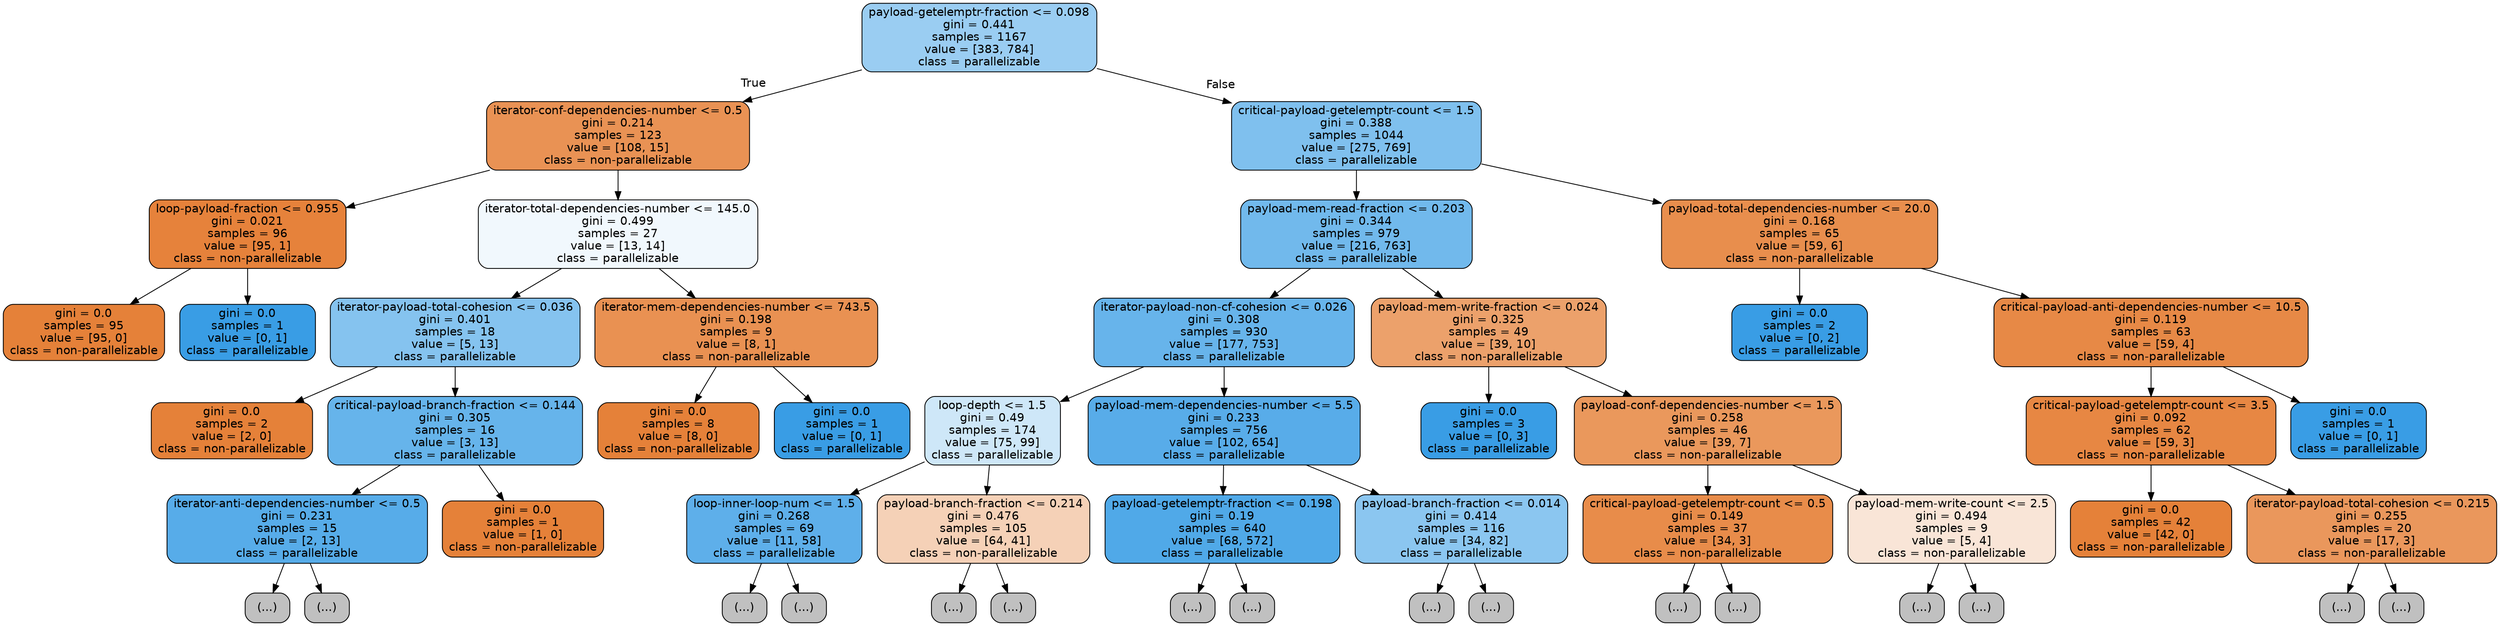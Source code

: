 digraph Tree {
node [shape=box, style="filled, rounded", color="black", fontname=helvetica] ;
edge [fontname=helvetica] ;
0 [label="payload-getelemptr-fraction <= 0.098\ngini = 0.441\nsamples = 1167\nvalue = [383, 784]\nclass = parallelizable", fillcolor="#399de582"] ;
1 [label="iterator-conf-dependencies-number <= 0.5\ngini = 0.214\nsamples = 123\nvalue = [108, 15]\nclass = non-parallelizable", fillcolor="#e58139dc"] ;
0 -> 1 [labeldistance=2.5, labelangle=45, headlabel="True"] ;
2 [label="loop-payload-fraction <= 0.955\ngini = 0.021\nsamples = 96\nvalue = [95, 1]\nclass = non-parallelizable", fillcolor="#e58139fc"] ;
1 -> 2 ;
3 [label="gini = 0.0\nsamples = 95\nvalue = [95, 0]\nclass = non-parallelizable", fillcolor="#e58139ff"] ;
2 -> 3 ;
4 [label="gini = 0.0\nsamples = 1\nvalue = [0, 1]\nclass = parallelizable", fillcolor="#399de5ff"] ;
2 -> 4 ;
5 [label="iterator-total-dependencies-number <= 145.0\ngini = 0.499\nsamples = 27\nvalue = [13, 14]\nclass = parallelizable", fillcolor="#399de512"] ;
1 -> 5 ;
6 [label="iterator-payload-total-cohesion <= 0.036\ngini = 0.401\nsamples = 18\nvalue = [5, 13]\nclass = parallelizable", fillcolor="#399de59d"] ;
5 -> 6 ;
7 [label="gini = 0.0\nsamples = 2\nvalue = [2, 0]\nclass = non-parallelizable", fillcolor="#e58139ff"] ;
6 -> 7 ;
8 [label="critical-payload-branch-fraction <= 0.144\ngini = 0.305\nsamples = 16\nvalue = [3, 13]\nclass = parallelizable", fillcolor="#399de5c4"] ;
6 -> 8 ;
9 [label="iterator-anti-dependencies-number <= 0.5\ngini = 0.231\nsamples = 15\nvalue = [2, 13]\nclass = parallelizable", fillcolor="#399de5d8"] ;
8 -> 9 ;
10 [label="(...)", fillcolor="#C0C0C0"] ;
9 -> 10 ;
15 [label="(...)", fillcolor="#C0C0C0"] ;
9 -> 15 ;
16 [label="gini = 0.0\nsamples = 1\nvalue = [1, 0]\nclass = non-parallelizable", fillcolor="#e58139ff"] ;
8 -> 16 ;
17 [label="iterator-mem-dependencies-number <= 743.5\ngini = 0.198\nsamples = 9\nvalue = [8, 1]\nclass = non-parallelizable", fillcolor="#e58139df"] ;
5 -> 17 ;
18 [label="gini = 0.0\nsamples = 8\nvalue = [8, 0]\nclass = non-parallelizable", fillcolor="#e58139ff"] ;
17 -> 18 ;
19 [label="gini = 0.0\nsamples = 1\nvalue = [0, 1]\nclass = parallelizable", fillcolor="#399de5ff"] ;
17 -> 19 ;
20 [label="critical-payload-getelemptr-count <= 1.5\ngini = 0.388\nsamples = 1044\nvalue = [275, 769]\nclass = parallelizable", fillcolor="#399de5a4"] ;
0 -> 20 [labeldistance=2.5, labelangle=-45, headlabel="False"] ;
21 [label="payload-mem-read-fraction <= 0.203\ngini = 0.344\nsamples = 979\nvalue = [216, 763]\nclass = parallelizable", fillcolor="#399de5b7"] ;
20 -> 21 ;
22 [label="iterator-payload-non-cf-cohesion <= 0.026\ngini = 0.308\nsamples = 930\nvalue = [177, 753]\nclass = parallelizable", fillcolor="#399de5c3"] ;
21 -> 22 ;
23 [label="loop-depth <= 1.5\ngini = 0.49\nsamples = 174\nvalue = [75, 99]\nclass = parallelizable", fillcolor="#399de53e"] ;
22 -> 23 ;
24 [label="loop-inner-loop-num <= 1.5\ngini = 0.268\nsamples = 69\nvalue = [11, 58]\nclass = parallelizable", fillcolor="#399de5cf"] ;
23 -> 24 ;
25 [label="(...)", fillcolor="#C0C0C0"] ;
24 -> 25 ;
30 [label="(...)", fillcolor="#C0C0C0"] ;
24 -> 30 ;
41 [label="payload-branch-fraction <= 0.214\ngini = 0.476\nsamples = 105\nvalue = [64, 41]\nclass = non-parallelizable", fillcolor="#e581395c"] ;
23 -> 41 ;
42 [label="(...)", fillcolor="#C0C0C0"] ;
41 -> 42 ;
59 [label="(...)", fillcolor="#C0C0C0"] ;
41 -> 59 ;
66 [label="payload-mem-dependencies-number <= 5.5\ngini = 0.233\nsamples = 756\nvalue = [102, 654]\nclass = parallelizable", fillcolor="#399de5d7"] ;
22 -> 66 ;
67 [label="payload-getelemptr-fraction <= 0.198\ngini = 0.19\nsamples = 640\nvalue = [68, 572]\nclass = parallelizable", fillcolor="#399de5e1"] ;
66 -> 67 ;
68 [label="(...)", fillcolor="#C0C0C0"] ;
67 -> 68 ;
87 [label="(...)", fillcolor="#C0C0C0"] ;
67 -> 87 ;
166 [label="payload-branch-fraction <= 0.014\ngini = 0.414\nsamples = 116\nvalue = [34, 82]\nclass = parallelizable", fillcolor="#399de595"] ;
66 -> 166 ;
167 [label="(...)", fillcolor="#C0C0C0"] ;
166 -> 167 ;
168 [label="(...)", fillcolor="#C0C0C0"] ;
166 -> 168 ;
203 [label="payload-mem-write-fraction <= 0.024\ngini = 0.325\nsamples = 49\nvalue = [39, 10]\nclass = non-parallelizable", fillcolor="#e58139be"] ;
21 -> 203 ;
204 [label="gini = 0.0\nsamples = 3\nvalue = [0, 3]\nclass = parallelizable", fillcolor="#399de5ff"] ;
203 -> 204 ;
205 [label="payload-conf-dependencies-number <= 1.5\ngini = 0.258\nsamples = 46\nvalue = [39, 7]\nclass = non-parallelizable", fillcolor="#e58139d1"] ;
203 -> 205 ;
206 [label="critical-payload-getelemptr-count <= 0.5\ngini = 0.149\nsamples = 37\nvalue = [34, 3]\nclass = non-parallelizable", fillcolor="#e58139e9"] ;
205 -> 206 ;
207 [label="(...)", fillcolor="#C0C0C0"] ;
206 -> 207 ;
214 [label="(...)", fillcolor="#C0C0C0"] ;
206 -> 214 ;
215 [label="payload-mem-write-count <= 2.5\ngini = 0.494\nsamples = 9\nvalue = [5, 4]\nclass = non-parallelizable", fillcolor="#e5813933"] ;
205 -> 215 ;
216 [label="(...)", fillcolor="#C0C0C0"] ;
215 -> 216 ;
219 [label="(...)", fillcolor="#C0C0C0"] ;
215 -> 219 ;
220 [label="payload-total-dependencies-number <= 20.0\ngini = 0.168\nsamples = 65\nvalue = [59, 6]\nclass = non-parallelizable", fillcolor="#e58139e5"] ;
20 -> 220 ;
221 [label="gini = 0.0\nsamples = 2\nvalue = [0, 2]\nclass = parallelizable", fillcolor="#399de5ff"] ;
220 -> 221 ;
222 [label="critical-payload-anti-dependencies-number <= 10.5\ngini = 0.119\nsamples = 63\nvalue = [59, 4]\nclass = non-parallelizable", fillcolor="#e58139ee"] ;
220 -> 222 ;
223 [label="critical-payload-getelemptr-count <= 3.5\ngini = 0.092\nsamples = 62\nvalue = [59, 3]\nclass = non-parallelizable", fillcolor="#e58139f2"] ;
222 -> 223 ;
224 [label="gini = 0.0\nsamples = 42\nvalue = [42, 0]\nclass = non-parallelizable", fillcolor="#e58139ff"] ;
223 -> 224 ;
225 [label="iterator-payload-total-cohesion <= 0.215\ngini = 0.255\nsamples = 20\nvalue = [17, 3]\nclass = non-parallelizable", fillcolor="#e58139d2"] ;
223 -> 225 ;
226 [label="(...)", fillcolor="#C0C0C0"] ;
225 -> 226 ;
231 [label="(...)", fillcolor="#C0C0C0"] ;
225 -> 231 ;
234 [label="gini = 0.0\nsamples = 1\nvalue = [0, 1]\nclass = parallelizable", fillcolor="#399de5ff"] ;
222 -> 234 ;
}